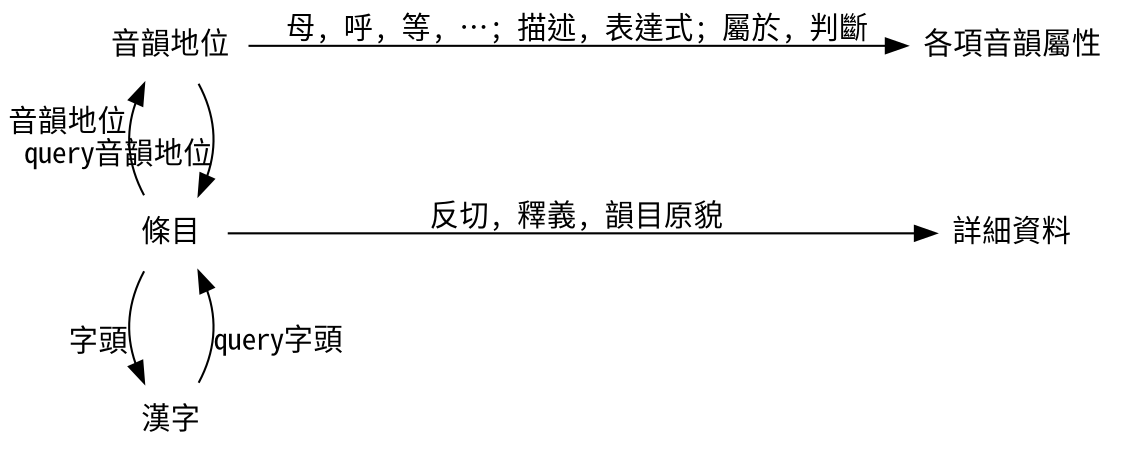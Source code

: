 digraph {
    graph [fontname="Noto Sans CJK HK"]
    node [fontname="Noto Sans CJK HK"]
    edge [fontname="Noto Sans Mono CJK HK"]
    node [shape=plaintext]
    rankdir=LR
    nodesep=0.375

    音韻地位 -> 各項音韻屬性 [label="母, 呼, 等, …; 描述, 表達式; 屬於, 判斷"]
    條目 -> 詳細資料 [label="反切, 釋義, 韻目原貌"]

    { rank=same 音韻地位 條目 漢字 }

    {
        edge[constraint=false]
        
        音韻地位 -> 條目 [xlabel="query音韻地位"]
        條目 -> 音韻地位 [xlabel="音韻地位"]
        
        漢字 -> 條目 [xlabel="query字頭"]
        條目 -> 漢字 [xlabel="字頭"]
    }
}
